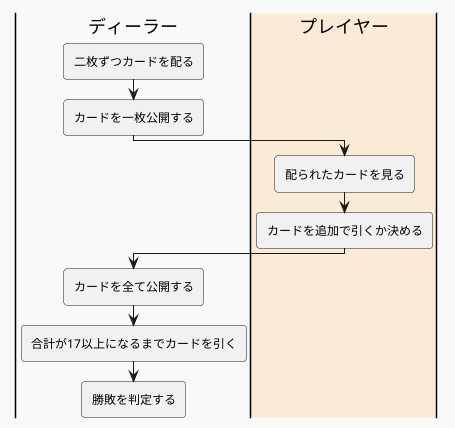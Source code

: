 @startuml
'https://plantuml.com/ja/activity-diagram-beta

!theme mars
skinparam defaultFontName Cica

|ディーラー|
:二枚ずつカードを配る;
:カードを一枚公開する;
|#AntiqueWhite|プレイヤー|
:配られたカードを見る;
:カードを追加で引くか決める;
|ディーラー|
:カードを全て公開する;
:合計が17以上になるまでカードを引く;
:勝敗を判定する;

@enduml